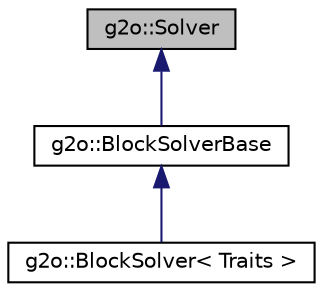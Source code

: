 digraph "g2o::Solver"
{
  edge [fontname="Helvetica",fontsize="10",labelfontname="Helvetica",labelfontsize="10"];
  node [fontname="Helvetica",fontsize="10",shape=record];
  Node0 [label="g2o::Solver",height=0.2,width=0.4,color="black", fillcolor="grey75", style="filled", fontcolor="black"];
  Node0 -> Node1 [dir="back",color="midnightblue",fontsize="10",style="solid"];
  Node1 [label="g2o::BlockSolverBase",height=0.2,width=0.4,color="black", fillcolor="white", style="filled",URL="$classg2o_1_1_block_solver_base.html",tooltip="base for the block solvers with some basic function interfaces "];
  Node1 -> Node2 [dir="back",color="midnightblue",fontsize="10",style="solid"];
  Node2 [label="g2o::BlockSolver\< Traits \>",height=0.2,width=0.4,color="black", fillcolor="white", style="filled",URL="$classg2o_1_1_block_solver.html",tooltip="Implementation of a solver operating on the blocks of the Hessian. "];
}
